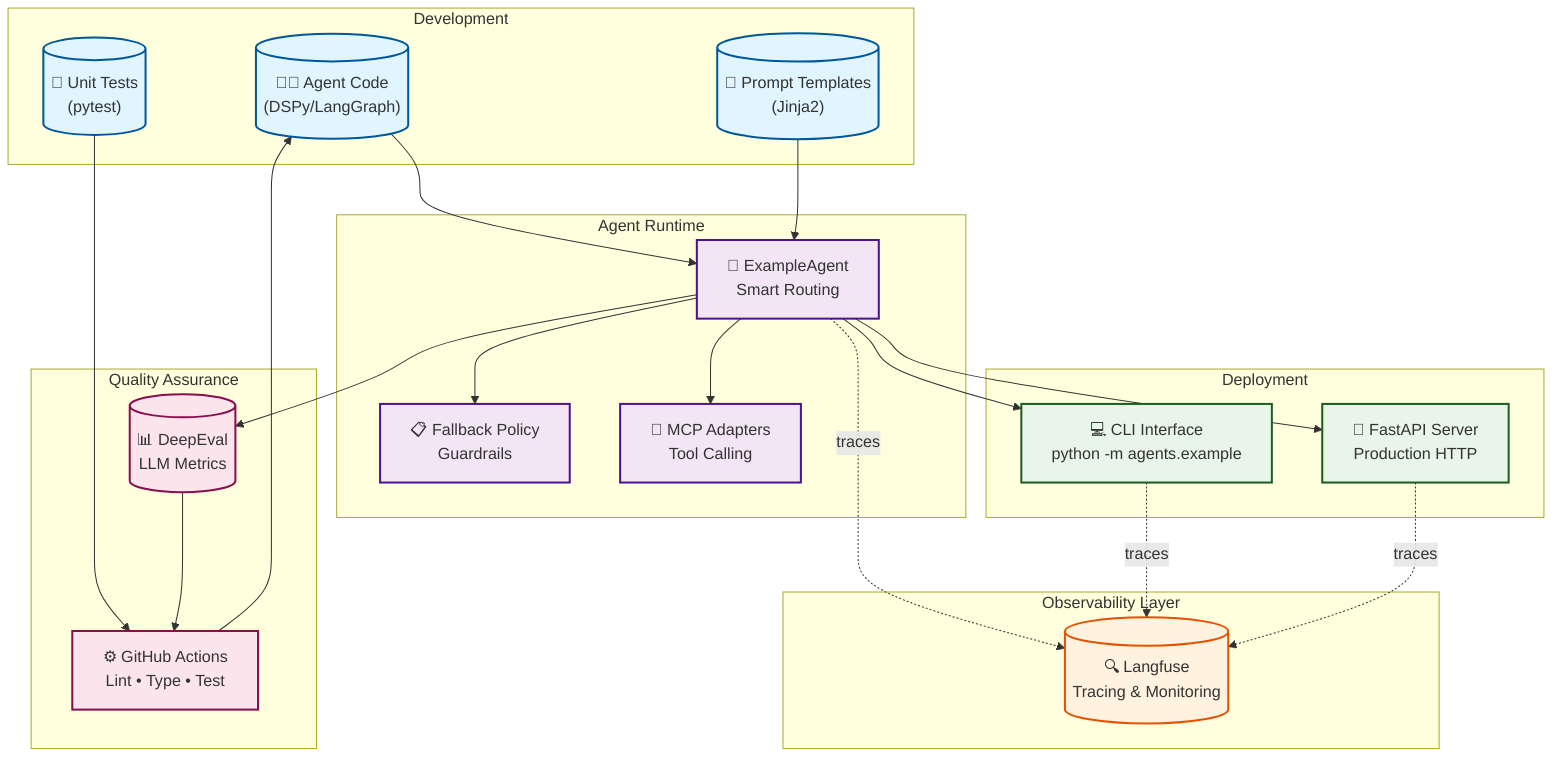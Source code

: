 graph TB
    subgraph "Development"
        Code[("👨‍💻 Agent Code<br/>(DSPy/LangGraph)")]
        Prompts[("📝 Prompt Templates<br/>(Jinja2)")]
        Tests[("🧪 Unit Tests<br/>(pytest)")]
    end

    subgraph "Observability Layer"
        Langfuse[("🔍 Langfuse<br/>Tracing & Monitoring")]
    end

    subgraph "Agent Runtime"
        Agent["🤖 ExampleAgent<br/>Smart Routing"]
        Policy["📋 Fallback Policy<br/>Guardrails"]
        MCP["🔌 MCP Adapters<br/>Tool Calling"]
    end

    subgraph "Deployment"
        CLI["💻 CLI Interface<br/>python -m agents.example"]
        API["🚀 FastAPI Server<br/>Production HTTP"]
    end

    subgraph "Quality Assurance"
        DeepEval[("📊 DeepEval<br/>LLM Metrics")]
        CI["⚙️ GitHub Actions<br/>Lint • Type • Test"]
    end

    %% Development Flow
    Code --> Agent
    Prompts --> Agent
    Tests --> CI

    %% Runtime Flow
    Agent --> Policy
    Agent --> MCP
    Agent --> CLI
    Agent --> API

    %% Observability Flow
    Agent -.traces.-> Langfuse
    CLI -.traces.-> Langfuse
    API -.traces.-> Langfuse

    %% Quality Flow
    Agent --> DeepEval
    DeepEval --> CI
    CI --> Code

    %% Styling
    classDef dev fill:#e1f5ff,stroke:#01579b,stroke-width:2px
    classDef obs fill:#fff3e0,stroke:#e65100,stroke-width:2px
    classDef runtime fill:#f3e5f5,stroke:#4a148c,stroke-width:2px
    classDef deploy fill:#e8f5e9,stroke:#1b5e20,stroke-width:2px
    classDef qa fill:#fce4ec,stroke:#880e4f,stroke-width:2px

    class Code,Prompts,Tests dev
    class Langfuse obs
    class Agent,Policy,MCP runtime
    class CLI,API deploy
    class DeepEval,CI qa